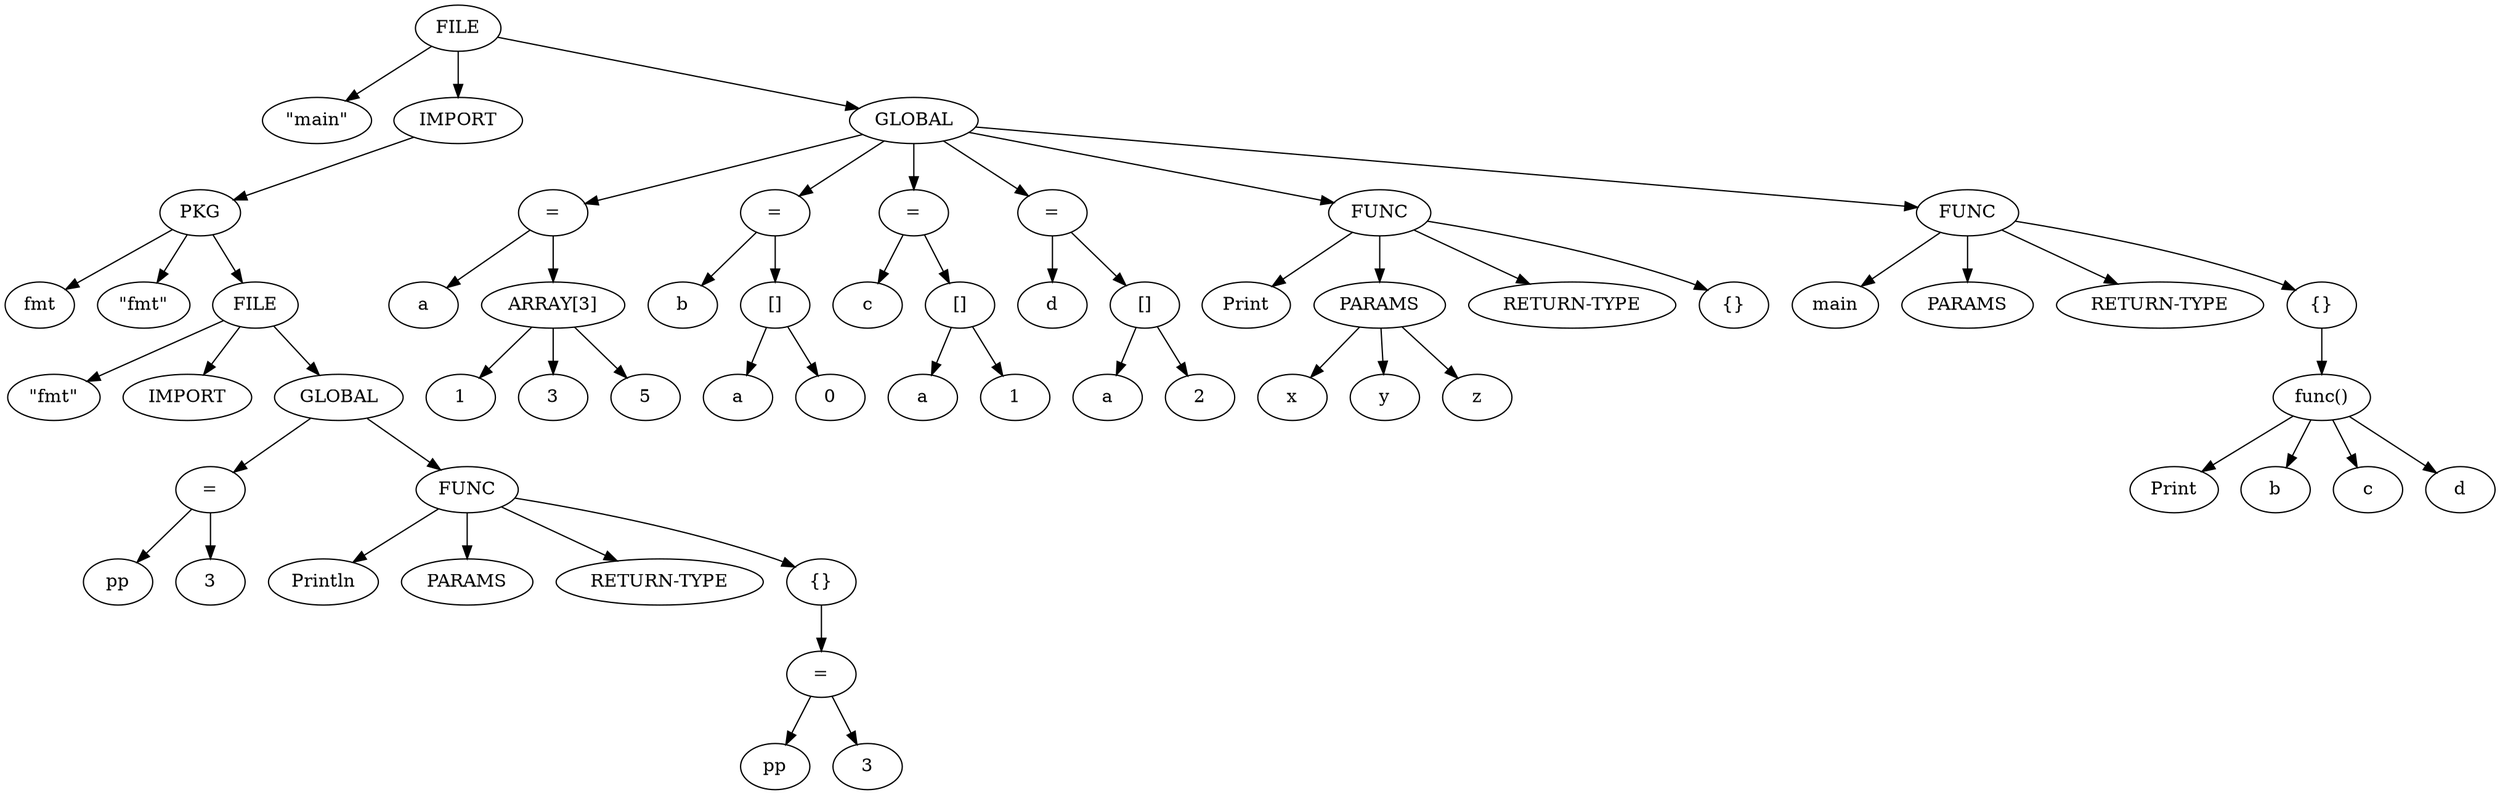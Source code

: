 digraph G {
	0 -> 1;
	0 -> 2;
	2 -> 3;
	3 -> 4;
	3 -> 5;
	3 -> 6;
	6 -> 7;
	6 -> 8;
	6 -> 9;
	9 -> 10;
	10 -> 11;
	10 -> 12;
	9 -> 13;
	13 -> 14;
	13 -> 15;
	13 -> 16;
	13 -> 17;
	17 -> 18;
	18 -> 19;
	18 -> 20;
	0 -> 21;
	21 -> 22;
	22 -> 23;
	22 -> 24;
	24 -> 25;
	24 -> 26;
	24 -> 27;
	21 -> 28;
	28 -> 29;
	28 -> 30;
	30 -> 31;
	30 -> 32;
	21 -> 33;
	33 -> 34;
	33 -> 35;
	35 -> 36;
	35 -> 37;
	21 -> 38;
	38 -> 39;
	38 -> 40;
	40 -> 41;
	40 -> 42;
	21 -> 43;
	43 -> 44;
	43 -> 45;
	45 -> 46;
	45 -> 47;
	45 -> 48;
	43 -> 49;
	43 -> 50;
	21 -> 51;
	51 -> 52;
	51 -> 53;
	51 -> 54;
	51 -> 55;
	55 -> 56;
	56 -> 57;
	56 -> 58;
	56 -> 59;
	56 -> 60;
	0 [label=FILE];	1 [label="\"main\""];	2 [label="IMPORT"];	3 [label="PKG"];	4 [label="fmt"];	5 [label="\"fmt\""];	6 [label="FILE"];	7 [label="\"fmt\""];	8 [label="IMPORT"];	9 [label="GLOBAL"];	10 [label="="];	11 [label="pp"];	12 [label="3"];	13 [label="FUNC"];	14 [label="Println"];	15 [label="PARAMS"];	16 [label="RETURN-TYPE"];	17 [label="{}"];	18 [label="="];	19 [label="pp"];	20 [label="3"];	21 [label="GLOBAL"];	22 [label="="];	23 [label="a"];	24 [label="ARRAY[3]"];	25 [label="1"];	26 [label="3"];	27 [label="5"];	28 [label="="];	29 [label="b"];	30 [label="[]"];	31 [label="a"];	32 [label="0"];	33 [label="="];	34 [label="c"];	35 [label="[]"];	36 [label="a"];	37 [label="1"];	38 [label="="];	39 [label="d"];	40 [label="[]"];	41 [label="a"];	42 [label="2"];	43 [label="FUNC"];	44 [label="Print"];	45 [label="PARAMS"];	46 [label="x"];	47 [label="y"];	48 [label="z"];	49 [label="RETURN-TYPE"];	50 [label="{}"];	51 [label="FUNC"];	52 [label="main"];	53 [label="PARAMS"];	54 [label="RETURN-TYPE"];	55 [label="{}"];	56 [label="func()"];	57 [label="Print"];	58 [label="b"];	59 [label="c"];	60 [label="d"];
}